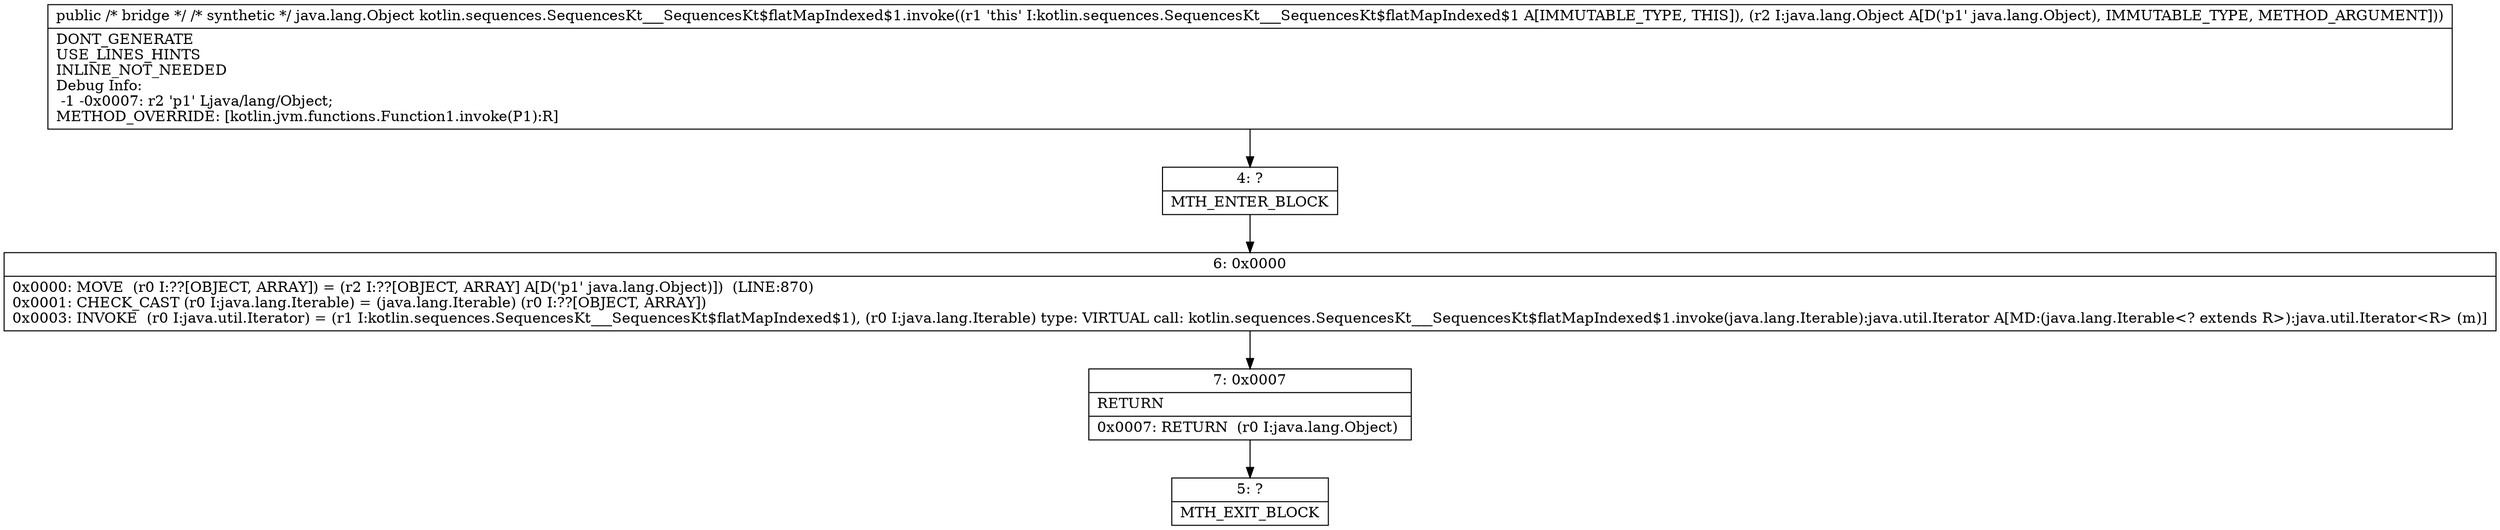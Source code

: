 digraph "CFG forkotlin.sequences.SequencesKt___SequencesKt$flatMapIndexed$1.invoke(Ljava\/lang\/Object;)Ljava\/lang\/Object;" {
Node_4 [shape=record,label="{4\:\ ?|MTH_ENTER_BLOCK\l}"];
Node_6 [shape=record,label="{6\:\ 0x0000|0x0000: MOVE  (r0 I:??[OBJECT, ARRAY]) = (r2 I:??[OBJECT, ARRAY] A[D('p1' java.lang.Object)])  (LINE:870)\l0x0001: CHECK_CAST (r0 I:java.lang.Iterable) = (java.lang.Iterable) (r0 I:??[OBJECT, ARRAY]) \l0x0003: INVOKE  (r0 I:java.util.Iterator) = (r1 I:kotlin.sequences.SequencesKt___SequencesKt$flatMapIndexed$1), (r0 I:java.lang.Iterable) type: VIRTUAL call: kotlin.sequences.SequencesKt___SequencesKt$flatMapIndexed$1.invoke(java.lang.Iterable):java.util.Iterator A[MD:(java.lang.Iterable\<? extends R\>):java.util.Iterator\<R\> (m)]\l}"];
Node_7 [shape=record,label="{7\:\ 0x0007|RETURN\l|0x0007: RETURN  (r0 I:java.lang.Object) \l}"];
Node_5 [shape=record,label="{5\:\ ?|MTH_EXIT_BLOCK\l}"];
MethodNode[shape=record,label="{public \/* bridge *\/ \/* synthetic *\/ java.lang.Object kotlin.sequences.SequencesKt___SequencesKt$flatMapIndexed$1.invoke((r1 'this' I:kotlin.sequences.SequencesKt___SequencesKt$flatMapIndexed$1 A[IMMUTABLE_TYPE, THIS]), (r2 I:java.lang.Object A[D('p1' java.lang.Object), IMMUTABLE_TYPE, METHOD_ARGUMENT]))  | DONT_GENERATE\lUSE_LINES_HINTS\lINLINE_NOT_NEEDED\lDebug Info:\l  \-1 \-0x0007: r2 'p1' Ljava\/lang\/Object;\lMETHOD_OVERRIDE: [kotlin.jvm.functions.Function1.invoke(P1):R]\l}"];
MethodNode -> Node_4;Node_4 -> Node_6;
Node_6 -> Node_7;
Node_7 -> Node_5;
}

